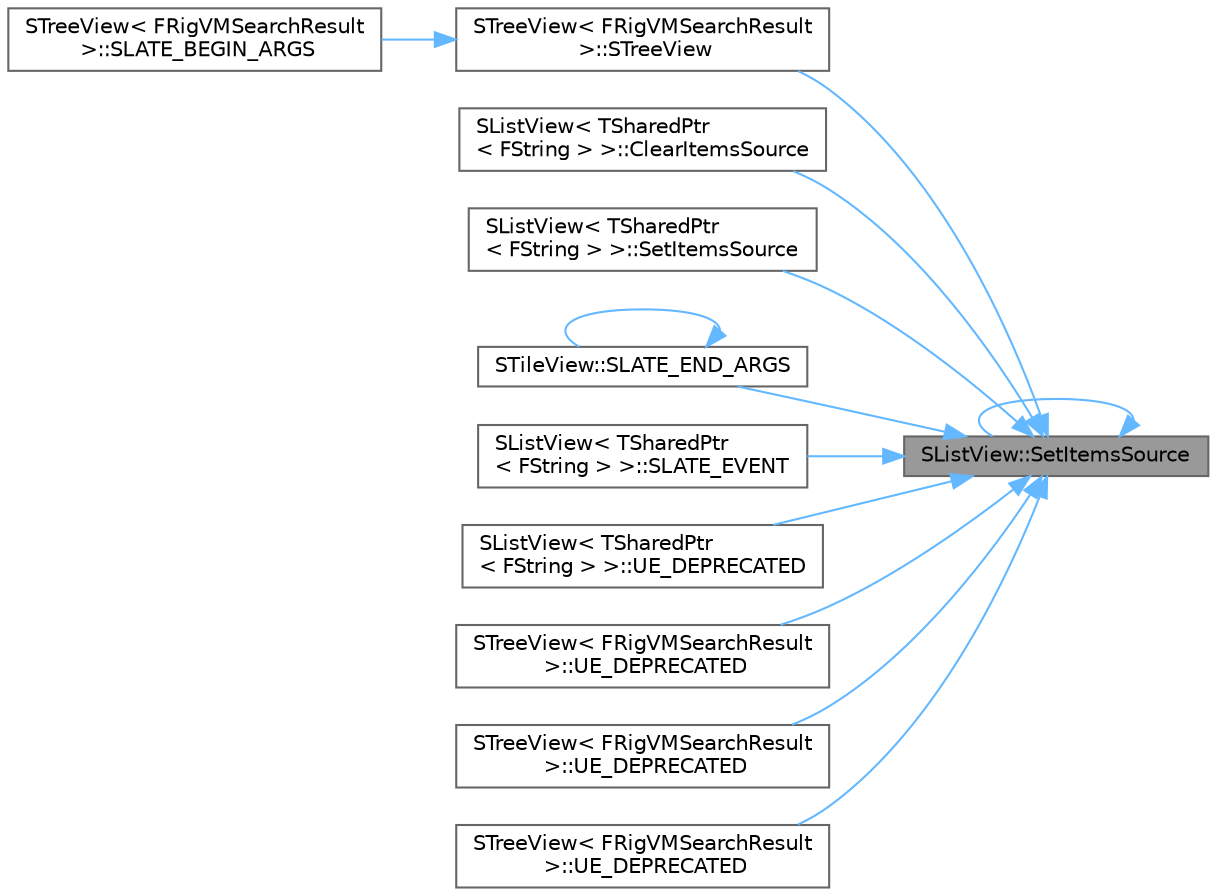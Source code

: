 digraph "SListView::SetItemsSource"
{
 // INTERACTIVE_SVG=YES
 // LATEX_PDF_SIZE
  bgcolor="transparent";
  edge [fontname=Helvetica,fontsize=10,labelfontname=Helvetica,labelfontsize=10];
  node [fontname=Helvetica,fontsize=10,shape=box,height=0.2,width=0.4];
  rankdir="RL";
  Node1 [id="Node000001",label="SListView::SetItemsSource",height=0.2,width=0.4,color="gray40", fillcolor="grey60", style="filled", fontcolor="black",tooltip="Establishes a wholly new list of items being observed by the list."];
  Node1 -> Node2 [id="edge1_Node000001_Node000002",dir="back",color="steelblue1",style="solid",tooltip=" "];
  Node2 [id="Node000002",label="STreeView\< FRigVMSearchResult\l \>::STreeView",height=0.2,width=0.4,color="grey40", fillcolor="white", style="filled",URL="$de/d1d/classSTreeView.html#a692ded9024b365a0aeaebe72bf4ee31c",tooltip=" "];
  Node2 -> Node3 [id="edge2_Node000002_Node000003",dir="back",color="steelblue1",style="solid",tooltip=" "];
  Node3 [id="Node000003",label="STreeView\< FRigVMSearchResult\l \>::SLATE_BEGIN_ARGS",height=0.2,width=0.4,color="grey40", fillcolor="white", style="filled",URL="$de/d1d/classSTreeView.html#a4946fde45457b0094dac47fe80fd4940",tooltip=" "];
  Node1 -> Node4 [id="edge3_Node000001_Node000004",dir="back",color="steelblue1",style="solid",tooltip=" "];
  Node4 [id="Node000004",label="SListView\< TSharedPtr\l\< FString \> \>::ClearItemsSource",height=0.2,width=0.4,color="grey40", fillcolor="white", style="filled",URL="$d1/dc1/classSListView.html#ac8f2d54e0fef2df47fce3c01d7171e1e",tooltip=" "];
  Node1 -> Node1 [id="edge4_Node000001_Node000001",dir="back",color="steelblue1",style="solid",tooltip=" "];
  Node1 -> Node5 [id="edge5_Node000001_Node000005",dir="back",color="steelblue1",style="solid",tooltip=" "];
  Node5 [id="Node000005",label="SListView\< TSharedPtr\l\< FString \> \>::SetItemsSource",height=0.2,width=0.4,color="grey40", fillcolor="white", style="filled",URL="$d1/dc1/classSListView.html#acea72e67a15da9ba2cd37ccbb43b308c",tooltip=" "];
  Node1 -> Node6 [id="edge6_Node000001_Node000006",dir="back",color="steelblue1",style="solid",tooltip=" "];
  Node6 [id="Node000006",label="STileView::SLATE_END_ARGS",height=0.2,width=0.4,color="grey40", fillcolor="white", style="filled",URL="$d0/d1a/classSTileView.html#a9257066b03ba2e226c859929058fa752",tooltip="Construct this widget."];
  Node6 -> Node6 [id="edge7_Node000006_Node000006",dir="back",color="steelblue1",style="solid",tooltip=" "];
  Node1 -> Node7 [id="edge8_Node000001_Node000007",dir="back",color="steelblue1",style="solid",tooltip=" "];
  Node7 [id="Node000007",label="SListView\< TSharedPtr\l\< FString \> \>::SLATE_EVENT",height=0.2,width=0.4,color="grey40", fillcolor="white", style="filled",URL="$d1/dc1/classSListView.html#a0d73e5abf55e5433dd2205110f59cd7e",tooltip=" "];
  Node1 -> Node8 [id="edge9_Node000001_Node000008",dir="back",color="steelblue1",style="solid",tooltip=" "];
  Node8 [id="Node000008",label="SListView\< TSharedPtr\l\< FString \> \>::UE_DEPRECATED",height=0.2,width=0.4,color="grey40", fillcolor="white", style="filled",URL="$d1/dc1/classSListView.html#a2b500173ffe0cec5cd4f27f1015c139d",tooltip=" "];
  Node1 -> Node9 [id="edge10_Node000001_Node000009",dir="back",color="steelblue1",style="solid",tooltip=" "];
  Node9 [id="Node000009",label="STreeView\< FRigVMSearchResult\l \>::UE_DEPRECATED",height=0.2,width=0.4,color="grey40", fillcolor="white", style="filled",URL="$de/d1d/classSTreeView.html#a89d38f507e7d46f9d95b78ca8993608c",tooltip=" "];
  Node1 -> Node10 [id="edge11_Node000001_Node000010",dir="back",color="steelblue1",style="solid",tooltip=" "];
  Node10 [id="Node000010",label="STreeView\< FRigVMSearchResult\l \>::UE_DEPRECATED",height=0.2,width=0.4,color="grey40", fillcolor="white", style="filled",URL="$de/d1d/classSTreeView.html#a1bdd915268d71d08edcd837ef53d6339",tooltip=" "];
  Node1 -> Node11 [id="edge12_Node000001_Node000011",dir="back",color="steelblue1",style="solid",tooltip=" "];
  Node11 [id="Node000011",label="STreeView\< FRigVMSearchResult\l \>::UE_DEPRECATED",height=0.2,width=0.4,color="grey40", fillcolor="white", style="filled",URL="$de/d1d/classSTreeView.html#a3d5bb0b9b5c9fa756aa933be5a259f9c",tooltip=" "];
}
